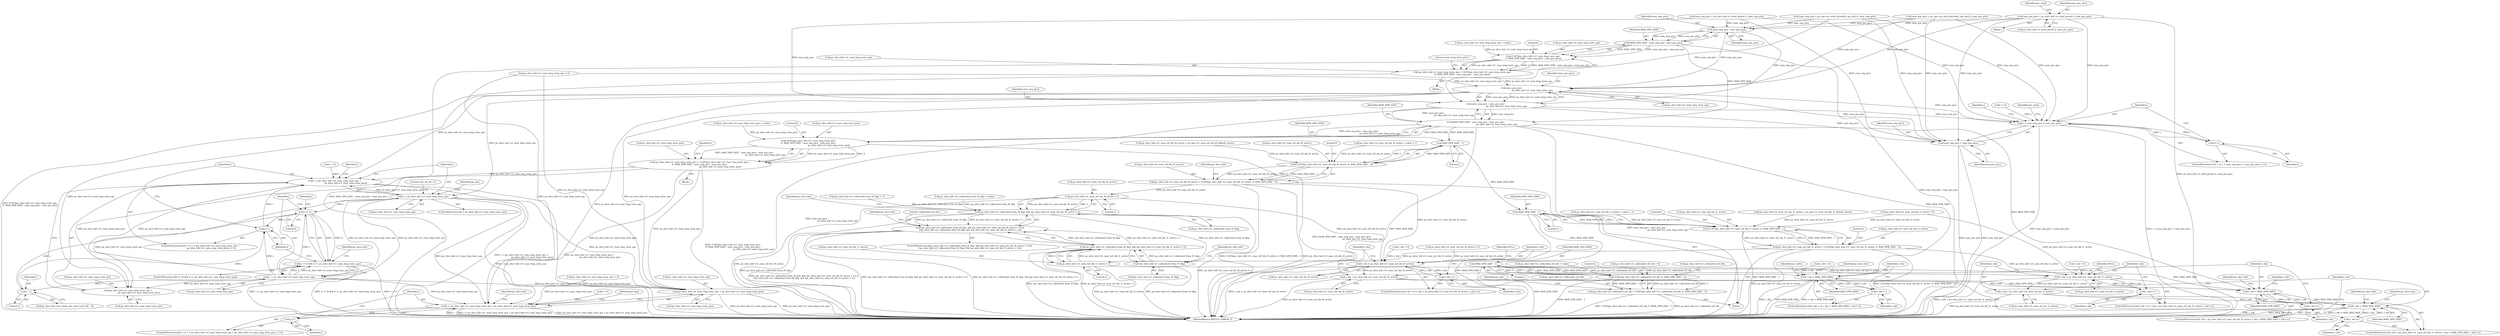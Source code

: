 digraph "0_Android_7c9be319a279654e55a6d757265f88c61a16a4d5@pointer" {
"1000810" [label="(Call,num_pos_pics = ps_slice_hdr->s_stref_picset.i1_num_pos_pics)"];
"1000856" [label="(Call,num_neg_pics - num_pos_pics)"];
"1000854" [label="(Call,MAX_DPB_SIZE - num_neg_pics - num_pos_pics)"];
"1000849" [label="(Call,CLIP3(ps_slice_hdr->i1_num_long_term_sps,\n 0, MAX_DPB_SIZE - num_neg_pics - num_pos_pics))"];
"1000845" [label="(Call,ps_slice_hdr->i1_num_long_term_sps = CLIP3(ps_slice_hdr->i1_num_long_term_sps,\n 0, MAX_DPB_SIZE - num_neg_pics - num_pos_pics))"];
"1000881" [label="(Call,num_pos_pics -\n                                                            ps_slice_hdr->i1_num_long_term_sps)"];
"1000879" [label="(Call,num_neg_pics - num_pos_pics -\n                                                            ps_slice_hdr->i1_num_long_term_sps)"];
"1000877" [label="(Call,MAX_DPB_SIZE - num_neg_pics - num_pos_pics -\n                                                            ps_slice_hdr->i1_num_long_term_sps)"];
"1000872" [label="(Call,CLIP3(ps_slice_hdr->i1_num_long_term_pics,\n 0, MAX_DPB_SIZE - num_neg_pics - num_pos_pics -\n                                                            ps_slice_hdr->i1_num_long_term_sps))"];
"1000868" [label="(Call,ps_slice_hdr->i1_num_long_term_pics = CLIP3(ps_slice_hdr->i1_num_long_term_pics,\n 0, MAX_DPB_SIZE - num_neg_pics - num_pos_pics -\n                                                            ps_slice_hdr->i1_num_long_term_sps))"];
"1000890" [label="(Call,i < (ps_slice_hdr->i1_num_long_term_sps +\n                                ps_slice_hdr->i1_num_long_term_pics))"];
"1000903" [label="(Call,i < ps_slice_hdr->i1_num_long_term_sps)"];
"1000892" [label="(Call,ps_slice_hdr->i1_num_long_term_sps +\n                                ps_slice_hdr->i1_num_long_term_pics)"];
"1001026" [label="(Call,i != 0)"];
"1000899" [label="(Call,i++)"];
"1001025" [label="(Call,(i != 0) && (i != ps_slice_hdr->i1_num_long_term_sps))"];
"1001029" [label="(Call,i != ps_slice_hdr->i1_num_long_term_sps)"];
"1001045" [label="(Call,i - 1)"];
"1001071" [label="(Call,i < ps_slice_hdr->i1_num_long_term_sps + ps_slice_hdr->i1_num_long_term_pics)"];
"1001080" [label="(Call,i++)"];
"1001073" [label="(Call,ps_slice_hdr->i1_num_long_term_sps + ps_slice_hdr->i1_num_long_term_pics)"];
"1001261" [label="(Call,MAX_DPB_SIZE - 1)"];
"1001256" [label="(Call,CLIP3(ps_slice_hdr->i1_num_ref_idx_l0_active, 0, MAX_DPB_SIZE - 1))"];
"1001252" [label="(Call,ps_slice_hdr->i1_num_ref_idx_l0_active = CLIP3(ps_slice_hdr->i1_num_ref_idx_l0_active, 0, MAX_DPB_SIZE - 1))"];
"1001386" [label="(Call,ps_slice_hdr->i1_num_ref_idx_l0_active > 1)"];
"1001382" [label="(Call,ps_slice_hdr->i1_collocated_from_l0_flag  && (ps_slice_hdr->i1_num_ref_idx_l0_active > 1))"];
"1001381" [label="(Call,(ps_slice_hdr->i1_collocated_from_l0_flag  && (ps_slice_hdr->i1_num_ref_idx_l0_active > 1)) ||\n (!ps_slice_hdr->i1_collocated_from_l0_flag  && (ps_slice_hdr->i1_num_ref_idx_l1_active > 1)))"];
"1001392" [label="(Call,!ps_slice_hdr->i1_collocated_from_l0_flag)"];
"1001391" [label="(Call,!ps_slice_hdr->i1_collocated_from_l0_flag  && (ps_slice_hdr->i1_num_ref_idx_l1_active > 1))"];
"1002345" [label="(Call,r_idx < ps_slice_hdr->i1_num_ref_idx_l0_active)"];
"1002350" [label="(Call,r_idx++)"];
"1002387" [label="(Call,r_idx = ps_slice_hdr->i1_num_ref_idx_l0_active)"];
"1002392" [label="(Call,r_idx < MAX_DPB_SIZE)"];
"1002395" [label="(Call,r_idx++)"];
"1002471" [label="(Call,r_idx < MAX_DPB_SIZE)"];
"1002474" [label="(Call,r_idx++)"];
"1001273" [label="(Call,MAX_DPB_SIZE - 1)"];
"1001268" [label="(Call,CLIP3(ps_slice_hdr->i1_num_ref_idx_l1_active, 0, MAX_DPB_SIZE - 1))"];
"1001264" [label="(Call,ps_slice_hdr->i1_num_ref_idx_l1_active = CLIP3(ps_slice_hdr->i1_num_ref_idx_l1_active, 0, MAX_DPB_SIZE - 1))"];
"1001396" [label="(Call,ps_slice_hdr->i1_num_ref_idx_l1_active > 1)"];
"1002424" [label="(Call,r_idx < ps_slice_hdr->i1_num_ref_idx_l1_active)"];
"1002429" [label="(Call,r_idx++)"];
"1002466" [label="(Call,r_idx = ps_slice_hdr->i1_num_ref_idx_l1_active)"];
"1001420" [label="(Call,MAX_DPB_SIZE - 1)"];
"1001415" [label="(Call,CLIP3(ps_slice_hdr->i1_collocated_ref_idx, 0, MAX_DPB_SIZE - 1))"];
"1001411" [label="(Call,ps_slice_hdr->i1_collocated_ref_idx = CLIP3(ps_slice_hdr->i1_collocated_ref_idx, 0, MAX_DPB_SIZE - 1))"];
"1002220" [label="(Call,r_idx < MAX_DPB_SIZE)"];
"1002223" [label="(Call,r_idx++)"];
"1001052" [label="(Call,i < num_neg_pics + num_pos_pics)"];
"1001057" [label="(Call,i++)"];
"1001054" [label="(Call,num_neg_pics + num_pos_pics)"];
"1002221" [label="(Identifier,r_idx)"];
"1001053" [label="(Identifier,i)"];
"1002481" [label="(Identifier,ps_slice_hdr)"];
"1000853" [label="(Literal,0)"];
"1000962" [label="(Literal,\"poc_lsb_lt[ i ]\")"];
"1001256" [label="(Call,CLIP3(ps_slice_hdr->i1_num_ref_idx_l0_active, 0, MAX_DPB_SIZE - 1))"];
"1002473" [label="(Identifier,MAX_DPB_SIZE)"];
"1000868" [label="(Call,ps_slice_hdr->i1_num_long_term_pics = CLIP3(ps_slice_hdr->i1_num_long_term_pics,\n 0, MAX_DPB_SIZE - num_neg_pics - num_pos_pics -\n                                                            ps_slice_hdr->i1_num_long_term_sps))"];
"1000896" [label="(Call,ps_slice_hdr->i1_num_long_term_pics)"];
"1001375" [label="(Call,ps_slice_hdr->i1_collocated_from_l0_flag = value)"];
"1000872" [label="(Call,CLIP3(ps_slice_hdr->i1_num_long_term_pics,\n 0, MAX_DPB_SIZE - num_neg_pics - num_pos_pics -\n                                                            ps_slice_hdr->i1_num_long_term_sps))"];
"1001415" [label="(Call,CLIP3(ps_slice_hdr->i1_collocated_ref_idx, 0, MAX_DPB_SIZE - 1))"];
"1001427" [label="(Identifier,ps_pps)"];
"1000893" [label="(Call,ps_slice_hdr->i1_num_long_term_sps)"];
"1000818" [label="(Identifier,pi1_used)"];
"1001406" [label="(Call,ps_slice_hdr->i1_collocated_ref_idx = value)"];
"1002217" [label="(Call,r_idx = 0)"];
"1000751" [label="(Call,num_neg_pics = ps_sps->as_stref_picset[st_rps_idx].i1_num_neg_pics)"];
"1002475" [label="(Identifier,r_idx)"];
"1002467" [label="(Identifier,r_idx)"];
"1000828" [label="(Block,)"];
"1002222" [label="(Identifier,MAX_DPB_SIZE)"];
"1001026" [label="(Call,i != 0)"];
"1001274" [label="(Identifier,MAX_DPB_SIZE)"];
"1001403" [label="(Literal,\"collocated_ref_idx\")"];
"1001411" [label="(Call,ps_slice_hdr->i1_collocated_ref_idx = CLIP3(ps_slice_hdr->i1_collocated_ref_idx, 0, MAX_DPB_SIZE - 1))"];
"1001073" [label="(Call,ps_slice_hdr->i1_num_long_term_sps + ps_slice_hdr->i1_num_long_term_pics)"];
"1001204" [label="(Call,ps_slice_hdr->i1_num_ref_idx_l0_active = value + 1)"];
"1001253" [label="(Call,ps_slice_hdr->i1_num_ref_idx_l0_active)"];
"1001387" [label="(Call,ps_slice_hdr->i1_num_ref_idx_l0_active)"];
"1000858" [label="(Identifier,num_pos_pics)"];
"1001275" [label="(Literal,1)"];
"1002421" [label="(Call,r_idx = 0)"];
"1000877" [label="(Call,MAX_DPB_SIZE - num_neg_pics - num_pos_pics -\n                                                            ps_slice_hdr->i1_num_long_term_sps)"];
"1000854" [label="(Call,MAX_DPB_SIZE - num_neg_pics - num_pos_pics)"];
"1001068" [label="(Call,i = 0)"];
"1001031" [label="(Call,ps_slice_hdr->i1_num_long_term_sps)"];
"1002345" [label="(Call,r_idx < ps_slice_hdr->i1_num_ref_idx_l0_active)"];
"1001252" [label="(Call,ps_slice_hdr->i1_num_ref_idx_l0_active = CLIP3(ps_slice_hdr->i1_num_ref_idx_l0_active, 0, MAX_DPB_SIZE - 1))"];
"1001027" [label="(Identifier,i)"];
"1001157" [label="(Call,ps_slice_hdr->i1_num_ref_idx_l1_active = 0)"];
"1000888" [label="(Identifier,i)"];
"1001184" [label="(Block,)"];
"1001419" [label="(Literal,0)"];
"1002224" [label="(Identifier,r_idx)"];
"1000811" [label="(Identifier,num_pos_pics)"];
"1002386" [label="(ControlStructure,for(r_idx = ps_slice_hdr->i1_num_ref_idx_l0_active; r_idx < MAX_DPB_SIZE; r_idx++))"];
"1002389" [label="(Call,ps_slice_hdr->i1_num_ref_idx_l0_active)"];
"1001069" [label="(Identifier,i)"];
"1000567" [label="(Call,ps_slice_hdr->i1_num_long_term_sps = 0)"];
"1002341" [label="(ControlStructure,for(r_idx = 0; r_idx < ps_slice_hdr->i1_num_ref_idx_l0_active; r_idx++))"];
"1001273" [label="(Call,MAX_DPB_SIZE - 1)"];
"1001072" [label="(Identifier,i)"];
"1000891" [label="(Identifier,i)"];
"1000883" [label="(Call,ps_slice_hdr->i1_num_long_term_sps)"];
"1002388" [label="(Identifier,r_idx)"];
"1002350" [label="(Call,r_idx++)"];
"1001261" [label="(Call,MAX_DPB_SIZE - 1)"];
"1001381" [label="(Call,(ps_slice_hdr->i1_collocated_from_l0_flag  && (ps_slice_hdr->i1_num_ref_idx_l0_active > 1)) ||\n (!ps_slice_hdr->i1_collocated_from_l0_flag  && (ps_slice_hdr->i1_num_ref_idx_l1_active > 1)))"];
"1000779" [label="(Block,)"];
"1001028" [label="(Literal,0)"];
"1000879" [label="(Call,num_neg_pics - num_pos_pics -\n                                                            ps_slice_hdr->i1_num_long_term_sps)"];
"1000850" [label="(Call,ps_slice_hdr->i1_num_long_term_sps)"];
"1000760" [label="(Call,num_pos_pics = ps_sps->as_stref_picset[st_rps_idx].i1_num_pos_pics)"];
"1002424" [label="(Call,r_idx < ps_slice_hdr->i1_num_ref_idx_l1_active)"];
"1001231" [label="(Call,ps_slice_hdr->i1_num_ref_idx_l0_active = ps_pps->i1_num_ref_idx_l0_default_active)"];
"1000849" [label="(Call,CLIP3(ps_slice_hdr->i1_num_long_term_sps,\n 0, MAX_DPB_SIZE - num_neg_pics - num_pos_pics))"];
"1001391" [label="(Call,!ps_slice_hdr->i1_collocated_from_l0_flag  && (ps_slice_hdr->i1_num_ref_idx_l1_active > 1))"];
"1000572" [label="(Call,ps_slice_hdr->i1_num_long_term_pics = 0)"];
"1002396" [label="(Identifier,r_idx)"];
"1001094" [label="(Identifier,ps_sps)"];
"1002351" [label="(Identifier,r_idx)"];
"1002402" [label="(Identifier,ps_slice_hdr)"];
"1000892" [label="(Call,ps_slice_hdr->i1_num_long_term_sps +\n                                ps_slice_hdr->i1_num_long_term_pics)"];
"1002220" [label="(Call,r_idx < MAX_DPB_SIZE)"];
"1000873" [label="(Call,ps_slice_hdr->i1_num_long_term_pics)"];
"1000905" [label="(Call,ps_slice_hdr->i1_num_long_term_sps)"];
"1000846" [label="(Call,ps_slice_hdr->i1_num_long_term_sps)"];
"1001383" [label="(Call,ps_slice_hdr->i1_collocated_from_l0_flag)"];
"1001222" [label="(Call,ps_slice_hdr->i1_num_ref_idx_l1_active = value + 1)"];
"1001262" [label="(Identifier,MAX_DPB_SIZE)"];
"1001086" [label="(Identifier,ps_slice_hdr)"];
"1001396" [label="(Call,ps_slice_hdr->i1_num_ref_idx_l1_active > 1)"];
"1001041" [label="(Call,ps_slice_hdr->ai1_delta_poc_msb_cycle_lt[i - 1])"];
"1002466" [label="(Call,r_idx = ps_slice_hdr->i1_num_ref_idx_l1_active)"];
"1001397" [label="(Call,ps_slice_hdr->i1_num_ref_idx_l1_active)"];
"1001029" [label="(Call,i != ps_slice_hdr->i1_num_long_term_sps)"];
"1001024" [label="(ControlStructure,if((i != 0) && (i != ps_slice_hdr->i1_num_long_term_sps)))"];
"1000845" [label="(Call,ps_slice_hdr->i1_num_long_term_sps = CLIP3(ps_slice_hdr->i1_num_long_term_sps,\n 0, MAX_DPB_SIZE - num_neg_pics - num_pos_pics))"];
"1000863" [label="(Call,ps_slice_hdr->i1_num_long_term_pics = value)"];
"1001074" [label="(Call,ps_slice_hdr->i1_num_long_term_sps)"];
"1002394" [label="(Identifier,MAX_DPB_SIZE)"];
"1002426" [label="(Call,ps_slice_hdr->i1_num_ref_idx_l1_active)"];
"1001394" [label="(Identifier,ps_slice_hdr)"];
"1000904" [label="(Identifier,i)"];
"1001348" [label="(Call,ps_slice_hdr->i1_collocated_from_l0_flag = 1)"];
"1001353" [label="(Call,ps_slice_hdr->i1_collocated_ref_idx = 0)"];
"1002502" [label="(Identifier,ps_slice_hdr)"];
"1001257" [label="(Call,ps_slice_hdr->i1_num_ref_idx_l0_active)"];
"1001057" [label="(Call,i++)"];
"1002434" [label="(Identifier,NULL)"];
"1000869" [label="(Call,ps_slice_hdr->i1_num_long_term_pics)"];
"1000886" [label="(ControlStructure,for(i = 0; i < (ps_slice_hdr->i1_num_long_term_sps +\n                                ps_slice_hdr->i1_num_long_term_pics); i++))"];
"1000912" [label="(Identifier,ps_sps)"];
"1001413" [label="(Identifier,ps_slice_hdr)"];
"1001048" [label="(ControlStructure,for(i = 0; i < num_neg_pics + num_pos_pics; i++))"];
"1000810" [label="(Call,num_pos_pics = ps_slice_hdr->s_stref_picset.i1_num_pos_pics)"];
"1001045" [label="(Call,i - 1)"];
"1001038" [label="(Identifier,ps_slice_hdr)"];
"1001380" [label="(ControlStructure,if((ps_slice_hdr->i1_collocated_from_l0_flag  && (ps_slice_hdr->i1_num_ref_idx_l0_active > 1)) ||\n (!ps_slice_hdr->i1_collocated_from_l0_flag  && (ps_slice_hdr->i1_num_ref_idx_l1_active > 1))))"];
"1001049" [label="(Call,i = 0)"];
"1001056" [label="(Identifier,num_pos_pics)"];
"1000903" [label="(Call,i < ps_slice_hdr->i1_num_long_term_sps)"];
"1001067" [label="(ControlStructure,for(i = 0; i < ps_slice_hdr->i1_num_long_term_sps + ps_slice_hdr->i1_num_long_term_pics; i++))"];
"1001272" [label="(Literal,0)"];
"1000880" [label="(Identifier,num_neg_pics)"];
"1002430" [label="(Identifier,r_idx)"];
"1001278" [label="(Literal,0)"];
"1001269" [label="(Call,ps_slice_hdr->i1_num_ref_idx_l1_active)"];
"1002216" [label="(ControlStructure,for(r_idx = 0; r_idx < MAX_DPB_SIZE; r_idx++))"];
"1000835" [label="(Block,)"];
"1000899" [label="(Call,i++)"];
"1002393" [label="(Identifier,r_idx)"];
"1001062" [label="(Identifier,pi1_used)"];
"1001050" [label="(Identifier,i)"];
"1001400" [label="(Literal,1)"];
"1002429" [label="(Call,r_idx++)"];
"1002342" [label="(Call,r_idx = 0)"];
"1002472" [label="(Identifier,r_idx)"];
"1002474" [label="(Call,r_idx++)"];
"1000881" [label="(Call,num_pos_pics -\n                                                            ps_slice_hdr->i1_num_long_term_sps)"];
"1001412" [label="(Call,ps_slice_hdr->i1_collocated_ref_idx)"];
"1002346" [label="(Identifier,r_idx)"];
"1001260" [label="(Literal,0)"];
"1001266" [label="(Identifier,ps_slice_hdr)"];
"1001392" [label="(Call,!ps_slice_hdr->i1_collocated_from_l0_flag)"];
"1002387" [label="(Call,r_idx = ps_slice_hdr->i1_num_ref_idx_l0_active)"];
"1001268" [label="(Call,CLIP3(ps_slice_hdr->i1_num_ref_idx_l1_active, 0, MAX_DPB_SIZE - 1))"];
"1002347" [label="(Call,ps_slice_hdr->i1_num_ref_idx_l0_active)"];
"1001055" [label="(Identifier,num_neg_pics)"];
"1002468" [label="(Call,ps_slice_hdr->i1_num_ref_idx_l1_active)"];
"1000856" [label="(Call,num_neg_pics - num_pos_pics)"];
"1000803" [label="(Call,num_neg_pics = ps_slice_hdr->s_stref_picset.i1_num_neg_pics)"];
"1000902" [label="(ControlStructure,if(i < ps_slice_hdr->i1_num_long_term_sps))"];
"1001393" [label="(Call,ps_slice_hdr->i1_collocated_from_l0_flag)"];
"1002395" [label="(Call,r_idx++)"];
"1001416" [label="(Call,ps_slice_hdr->i1_collocated_ref_idx)"];
"1002425" [label="(Identifier,r_idx)"];
"1001047" [label="(Literal,1)"];
"1001386" [label="(Call,ps_slice_hdr->i1_num_ref_idx_l0_active > 1)"];
"1002422" [label="(Identifier,r_idx)"];
"1001080" [label="(Call,i++)"];
"1001046" [label="(Identifier,i)"];
"1000855" [label="(Identifier,MAX_DPB_SIZE)"];
"1002230" [label="(Identifier,ps_slice_hdr)"];
"1000890" [label="(Call,i < (ps_slice_hdr->i1_num_long_term_sps +\n                                ps_slice_hdr->i1_num_long_term_pics))"];
"1001152" [label="(Call,ps_slice_hdr->i1_num_ref_idx_l0_active = 0)"];
"1001025" [label="(Call,(i != 0) && (i != ps_slice_hdr->i1_num_long_term_sps))"];
"1001422" [label="(Literal,1)"];
"1002355" [label="(Identifier,NULL)"];
"1001421" [label="(Identifier,MAX_DPB_SIZE)"];
"1001077" [label="(Call,ps_slice_hdr->i1_num_long_term_pics)"];
"1000857" [label="(Identifier,num_neg_pics)"];
"1001030" [label="(Identifier,i)"];
"1001263" [label="(Literal,1)"];
"1002392" [label="(Call,r_idx < MAX_DPB_SIZE)"];
"1001071" [label="(Call,i < ps_slice_hdr->i1_num_long_term_sps + ps_slice_hdr->i1_num_long_term_pics)"];
"1001420" [label="(Call,MAX_DPB_SIZE - 1)"];
"1000887" [label="(Call,i = 0)"];
"1000900" [label="(Identifier,i)"];
"1001245" [label="(Call,ps_slice_hdr->i1_num_ref_idx_l1_active = ps_pps->i1_num_ref_idx_l1_default_active)"];
"1000860" [label="(Literal,\"num_long_term_pics\")"];
"1001390" [label="(Literal,1)"];
"1001398" [label="(Identifier,ps_slice_hdr)"];
"1002223" [label="(Call,r_idx++)"];
"1002685" [label="(MethodReturn,IHEVCD_ERROR_T)"];
"1001052" [label="(Call,i < num_neg_pics + num_pos_pics)"];
"1000840" [label="(Call,ps_slice_hdr->i1_num_long_term_sps = value)"];
"1001054" [label="(Call,num_neg_pics + num_pos_pics)"];
"1001081" [label="(Identifier,i)"];
"1001264" [label="(Call,ps_slice_hdr->i1_num_ref_idx_l1_active = CLIP3(ps_slice_hdr->i1_num_ref_idx_l1_active, 0, MAX_DPB_SIZE - 1))"];
"1002282" [label="(Identifier,ps_codec)"];
"1002471" [label="(Call,r_idx < MAX_DPB_SIZE)"];
"1001382" [label="(Call,ps_slice_hdr->i1_collocated_from_l0_flag  && (ps_slice_hdr->i1_num_ref_idx_l0_active > 1))"];
"1001265" [label="(Call,ps_slice_hdr->i1_num_ref_idx_l1_active)"];
"1001058" [label="(Identifier,i)"];
"1002465" [label="(ControlStructure,for(r_idx = ps_slice_hdr->i1_num_ref_idx_l1_active; r_idx < MAX_DPB_SIZE; r_idx++))"];
"1002420" [label="(ControlStructure,for(r_idx = 0; r_idx < ps_slice_hdr->i1_num_ref_idx_l1_active; r_idx++))"];
"1000812" [label="(Call,ps_slice_hdr->s_stref_picset.i1_num_pos_pics)"];
"1000882" [label="(Identifier,num_pos_pics)"];
"1000876" [label="(Literal,0)"];
"1000878" [label="(Identifier,MAX_DPB_SIZE)"];
"1000810" -> "1000779"  [label="AST: "];
"1000810" -> "1000812"  [label="CFG: "];
"1000811" -> "1000810"  [label="AST: "];
"1000812" -> "1000810"  [label="AST: "];
"1000818" -> "1000810"  [label="CFG: "];
"1000810" -> "1002685"  [label="DDG: ps_slice_hdr->s_stref_picset.i1_num_pos_pics"];
"1000810" -> "1000856"  [label="DDG: num_pos_pics"];
"1000810" -> "1000881"  [label="DDG: num_pos_pics"];
"1000810" -> "1001052"  [label="DDG: num_pos_pics"];
"1000810" -> "1001054"  [label="DDG: num_pos_pics"];
"1000856" -> "1000854"  [label="AST: "];
"1000856" -> "1000858"  [label="CFG: "];
"1000857" -> "1000856"  [label="AST: "];
"1000858" -> "1000856"  [label="AST: "];
"1000854" -> "1000856"  [label="CFG: "];
"1000856" -> "1000854"  [label="DDG: num_neg_pics"];
"1000856" -> "1000854"  [label="DDG: num_pos_pics"];
"1000751" -> "1000856"  [label="DDG: num_neg_pics"];
"1000803" -> "1000856"  [label="DDG: num_neg_pics"];
"1000760" -> "1000856"  [label="DDG: num_pos_pics"];
"1000856" -> "1000879"  [label="DDG: num_neg_pics"];
"1000856" -> "1000881"  [label="DDG: num_pos_pics"];
"1000854" -> "1000849"  [label="AST: "];
"1000855" -> "1000854"  [label="AST: "];
"1000849" -> "1000854"  [label="CFG: "];
"1000854" -> "1002685"  [label="DDG: num_neg_pics - num_pos_pics"];
"1000854" -> "1000849"  [label="DDG: MAX_DPB_SIZE"];
"1000854" -> "1000849"  [label="DDG: num_neg_pics - num_pos_pics"];
"1000854" -> "1000877"  [label="DDG: MAX_DPB_SIZE"];
"1000849" -> "1000845"  [label="AST: "];
"1000850" -> "1000849"  [label="AST: "];
"1000853" -> "1000849"  [label="AST: "];
"1000845" -> "1000849"  [label="CFG: "];
"1000849" -> "1002685"  [label="DDG: MAX_DPB_SIZE - num_neg_pics - num_pos_pics"];
"1000849" -> "1000845"  [label="DDG: ps_slice_hdr->i1_num_long_term_sps"];
"1000849" -> "1000845"  [label="DDG: 0"];
"1000849" -> "1000845"  [label="DDG: MAX_DPB_SIZE - num_neg_pics - num_pos_pics"];
"1000840" -> "1000849"  [label="DDG: ps_slice_hdr->i1_num_long_term_sps"];
"1000845" -> "1000835"  [label="AST: "];
"1000846" -> "1000845"  [label="AST: "];
"1000860" -> "1000845"  [label="CFG: "];
"1000845" -> "1002685"  [label="DDG: CLIP3(ps_slice_hdr->i1_num_long_term_sps,\n 0, MAX_DPB_SIZE - num_neg_pics - num_pos_pics)"];
"1000845" -> "1000881"  [label="DDG: ps_slice_hdr->i1_num_long_term_sps"];
"1000881" -> "1000879"  [label="AST: "];
"1000881" -> "1000883"  [label="CFG: "];
"1000882" -> "1000881"  [label="AST: "];
"1000883" -> "1000881"  [label="AST: "];
"1000879" -> "1000881"  [label="CFG: "];
"1000881" -> "1000879"  [label="DDG: num_pos_pics"];
"1000881" -> "1000879"  [label="DDG: ps_slice_hdr->i1_num_long_term_sps"];
"1000760" -> "1000881"  [label="DDG: num_pos_pics"];
"1000567" -> "1000881"  [label="DDG: ps_slice_hdr->i1_num_long_term_sps"];
"1000881" -> "1000890"  [label="DDG: ps_slice_hdr->i1_num_long_term_sps"];
"1000881" -> "1000892"  [label="DDG: ps_slice_hdr->i1_num_long_term_sps"];
"1000881" -> "1000903"  [label="DDG: ps_slice_hdr->i1_num_long_term_sps"];
"1000881" -> "1001052"  [label="DDG: num_pos_pics"];
"1000881" -> "1001054"  [label="DDG: num_pos_pics"];
"1000881" -> "1001071"  [label="DDG: ps_slice_hdr->i1_num_long_term_sps"];
"1000881" -> "1001073"  [label="DDG: ps_slice_hdr->i1_num_long_term_sps"];
"1000879" -> "1000877"  [label="AST: "];
"1000880" -> "1000879"  [label="AST: "];
"1000877" -> "1000879"  [label="CFG: "];
"1000879" -> "1002685"  [label="DDG: num_pos_pics -\n                                                            ps_slice_hdr->i1_num_long_term_sps"];
"1000879" -> "1000877"  [label="DDG: num_neg_pics"];
"1000879" -> "1000877"  [label="DDG: num_pos_pics -\n                                                            ps_slice_hdr->i1_num_long_term_sps"];
"1000751" -> "1000879"  [label="DDG: num_neg_pics"];
"1000803" -> "1000879"  [label="DDG: num_neg_pics"];
"1000879" -> "1001052"  [label="DDG: num_neg_pics"];
"1000879" -> "1001054"  [label="DDG: num_neg_pics"];
"1000877" -> "1000872"  [label="AST: "];
"1000878" -> "1000877"  [label="AST: "];
"1000872" -> "1000877"  [label="CFG: "];
"1000877" -> "1002685"  [label="DDG: MAX_DPB_SIZE"];
"1000877" -> "1002685"  [label="DDG: num_neg_pics - num_pos_pics -\n                                                            ps_slice_hdr->i1_num_long_term_sps"];
"1000877" -> "1000872"  [label="DDG: MAX_DPB_SIZE"];
"1000877" -> "1000872"  [label="DDG: num_neg_pics - num_pos_pics -\n                                                            ps_slice_hdr->i1_num_long_term_sps"];
"1000877" -> "1001261"  [label="DDG: MAX_DPB_SIZE"];
"1000877" -> "1002220"  [label="DDG: MAX_DPB_SIZE"];
"1000877" -> "1002392"  [label="DDG: MAX_DPB_SIZE"];
"1000872" -> "1000868"  [label="AST: "];
"1000873" -> "1000872"  [label="AST: "];
"1000876" -> "1000872"  [label="AST: "];
"1000868" -> "1000872"  [label="CFG: "];
"1000872" -> "1002685"  [label="DDG: MAX_DPB_SIZE - num_neg_pics - num_pos_pics -\n                                                            ps_slice_hdr->i1_num_long_term_sps"];
"1000872" -> "1000868"  [label="DDG: ps_slice_hdr->i1_num_long_term_pics"];
"1000872" -> "1000868"  [label="DDG: 0"];
"1000872" -> "1000868"  [label="DDG: MAX_DPB_SIZE - num_neg_pics - num_pos_pics -\n                                                            ps_slice_hdr->i1_num_long_term_sps"];
"1000863" -> "1000872"  [label="DDG: ps_slice_hdr->i1_num_long_term_pics"];
"1000868" -> "1000828"  [label="AST: "];
"1000869" -> "1000868"  [label="AST: "];
"1000888" -> "1000868"  [label="CFG: "];
"1000868" -> "1002685"  [label="DDG: CLIP3(ps_slice_hdr->i1_num_long_term_pics,\n 0, MAX_DPB_SIZE - num_neg_pics - num_pos_pics -\n                                                            ps_slice_hdr->i1_num_long_term_sps)"];
"1000868" -> "1000890"  [label="DDG: ps_slice_hdr->i1_num_long_term_pics"];
"1000868" -> "1000892"  [label="DDG: ps_slice_hdr->i1_num_long_term_pics"];
"1000868" -> "1001071"  [label="DDG: ps_slice_hdr->i1_num_long_term_pics"];
"1000868" -> "1001073"  [label="DDG: ps_slice_hdr->i1_num_long_term_pics"];
"1000890" -> "1000886"  [label="AST: "];
"1000890" -> "1000892"  [label="CFG: "];
"1000891" -> "1000890"  [label="AST: "];
"1000892" -> "1000890"  [label="AST: "];
"1000904" -> "1000890"  [label="CFG: "];
"1001050" -> "1000890"  [label="CFG: "];
"1000890" -> "1002685"  [label="DDG: ps_slice_hdr->i1_num_long_term_sps +\n                                ps_slice_hdr->i1_num_long_term_pics"];
"1000890" -> "1002685"  [label="DDG: i < (ps_slice_hdr->i1_num_long_term_sps +\n                                ps_slice_hdr->i1_num_long_term_pics)"];
"1000899" -> "1000890"  [label="DDG: i"];
"1000887" -> "1000890"  [label="DDG: i"];
"1001029" -> "1000890"  [label="DDG: ps_slice_hdr->i1_num_long_term_sps"];
"1000903" -> "1000890"  [label="DDG: ps_slice_hdr->i1_num_long_term_sps"];
"1000890" -> "1000903"  [label="DDG: i"];
"1000903" -> "1000902"  [label="AST: "];
"1000903" -> "1000905"  [label="CFG: "];
"1000904" -> "1000903"  [label="AST: "];
"1000905" -> "1000903"  [label="AST: "];
"1000912" -> "1000903"  [label="CFG: "];
"1000962" -> "1000903"  [label="CFG: "];
"1000903" -> "1002685"  [label="DDG: i < ps_slice_hdr->i1_num_long_term_sps"];
"1000903" -> "1000892"  [label="DDG: ps_slice_hdr->i1_num_long_term_sps"];
"1001029" -> "1000903"  [label="DDG: ps_slice_hdr->i1_num_long_term_sps"];
"1000903" -> "1001026"  [label="DDG: i"];
"1000903" -> "1001029"  [label="DDG: ps_slice_hdr->i1_num_long_term_sps"];
"1000903" -> "1001071"  [label="DDG: ps_slice_hdr->i1_num_long_term_sps"];
"1000903" -> "1001073"  [label="DDG: ps_slice_hdr->i1_num_long_term_sps"];
"1000892" -> "1000896"  [label="CFG: "];
"1000893" -> "1000892"  [label="AST: "];
"1000896" -> "1000892"  [label="AST: "];
"1001029" -> "1000892"  [label="DDG: ps_slice_hdr->i1_num_long_term_sps"];
"1001026" -> "1001025"  [label="AST: "];
"1001026" -> "1001028"  [label="CFG: "];
"1001027" -> "1001026"  [label="AST: "];
"1001028" -> "1001026"  [label="AST: "];
"1001030" -> "1001026"  [label="CFG: "];
"1001025" -> "1001026"  [label="CFG: "];
"1001026" -> "1000899"  [label="DDG: i"];
"1001026" -> "1001025"  [label="DDG: i"];
"1001026" -> "1001025"  [label="DDG: 0"];
"1001026" -> "1001029"  [label="DDG: i"];
"1001026" -> "1001045"  [label="DDG: i"];
"1000899" -> "1000886"  [label="AST: "];
"1000899" -> "1000900"  [label="CFG: "];
"1000900" -> "1000899"  [label="AST: "];
"1000891" -> "1000899"  [label="CFG: "];
"1001029" -> "1000899"  [label="DDG: i"];
"1001045" -> "1000899"  [label="DDG: i"];
"1001025" -> "1001024"  [label="AST: "];
"1001025" -> "1001029"  [label="CFG: "];
"1001029" -> "1001025"  [label="AST: "];
"1001038" -> "1001025"  [label="CFG: "];
"1000900" -> "1001025"  [label="CFG: "];
"1001025" -> "1002685"  [label="DDG: i != 0"];
"1001025" -> "1002685"  [label="DDG: i != ps_slice_hdr->i1_num_long_term_sps"];
"1001025" -> "1002685"  [label="DDG: (i != 0) && (i != ps_slice_hdr->i1_num_long_term_sps)"];
"1001029" -> "1001025"  [label="DDG: i"];
"1001029" -> "1001025"  [label="DDG: ps_slice_hdr->i1_num_long_term_sps"];
"1001029" -> "1001031"  [label="CFG: "];
"1001030" -> "1001029"  [label="AST: "];
"1001031" -> "1001029"  [label="AST: "];
"1001029" -> "1001045"  [label="DDG: i"];
"1001029" -> "1001071"  [label="DDG: ps_slice_hdr->i1_num_long_term_sps"];
"1001029" -> "1001073"  [label="DDG: ps_slice_hdr->i1_num_long_term_sps"];
"1001045" -> "1001041"  [label="AST: "];
"1001045" -> "1001047"  [label="CFG: "];
"1001046" -> "1001045"  [label="AST: "];
"1001047" -> "1001045"  [label="AST: "];
"1001041" -> "1001045"  [label="CFG: "];
"1001071" -> "1001067"  [label="AST: "];
"1001071" -> "1001073"  [label="CFG: "];
"1001072" -> "1001071"  [label="AST: "];
"1001073" -> "1001071"  [label="AST: "];
"1001086" -> "1001071"  [label="CFG: "];
"1001094" -> "1001071"  [label="CFG: "];
"1001071" -> "1002685"  [label="DDG: ps_slice_hdr->i1_num_long_term_sps + ps_slice_hdr->i1_num_long_term_pics"];
"1001071" -> "1002685"  [label="DDG: i"];
"1001071" -> "1002685"  [label="DDG: i < ps_slice_hdr->i1_num_long_term_sps + ps_slice_hdr->i1_num_long_term_pics"];
"1001068" -> "1001071"  [label="DDG: i"];
"1001080" -> "1001071"  [label="DDG: i"];
"1000567" -> "1001071"  [label="DDG: ps_slice_hdr->i1_num_long_term_sps"];
"1000572" -> "1001071"  [label="DDG: ps_slice_hdr->i1_num_long_term_pics"];
"1001071" -> "1001080"  [label="DDG: i"];
"1001080" -> "1001067"  [label="AST: "];
"1001080" -> "1001081"  [label="CFG: "];
"1001081" -> "1001080"  [label="AST: "];
"1001072" -> "1001080"  [label="CFG: "];
"1001073" -> "1001077"  [label="CFG: "];
"1001074" -> "1001073"  [label="AST: "];
"1001077" -> "1001073"  [label="AST: "];
"1001073" -> "1002685"  [label="DDG: ps_slice_hdr->i1_num_long_term_sps"];
"1001073" -> "1002685"  [label="DDG: ps_slice_hdr->i1_num_long_term_pics"];
"1000567" -> "1001073"  [label="DDG: ps_slice_hdr->i1_num_long_term_sps"];
"1000572" -> "1001073"  [label="DDG: ps_slice_hdr->i1_num_long_term_pics"];
"1001261" -> "1001256"  [label="AST: "];
"1001261" -> "1001263"  [label="CFG: "];
"1001262" -> "1001261"  [label="AST: "];
"1001263" -> "1001261"  [label="AST: "];
"1001256" -> "1001261"  [label="CFG: "];
"1001261" -> "1001256"  [label="DDG: MAX_DPB_SIZE"];
"1001261" -> "1001256"  [label="DDG: 1"];
"1001261" -> "1001273"  [label="DDG: MAX_DPB_SIZE"];
"1001256" -> "1001252"  [label="AST: "];
"1001257" -> "1001256"  [label="AST: "];
"1001260" -> "1001256"  [label="AST: "];
"1001252" -> "1001256"  [label="CFG: "];
"1001256" -> "1001252"  [label="DDG: ps_slice_hdr->i1_num_ref_idx_l0_active"];
"1001256" -> "1001252"  [label="DDG: 0"];
"1001256" -> "1001252"  [label="DDG: MAX_DPB_SIZE - 1"];
"1001231" -> "1001256"  [label="DDG: ps_slice_hdr->i1_num_ref_idx_l0_active"];
"1001204" -> "1001256"  [label="DDG: ps_slice_hdr->i1_num_ref_idx_l0_active"];
"1001252" -> "1001184"  [label="AST: "];
"1001253" -> "1001252"  [label="AST: "];
"1001266" -> "1001252"  [label="CFG: "];
"1001252" -> "1002685"  [label="DDG: ps_slice_hdr->i1_num_ref_idx_l0_active"];
"1001252" -> "1002685"  [label="DDG: CLIP3(ps_slice_hdr->i1_num_ref_idx_l0_active, 0, MAX_DPB_SIZE - 1)"];
"1001252" -> "1001386"  [label="DDG: ps_slice_hdr->i1_num_ref_idx_l0_active"];
"1001252" -> "1002345"  [label="DDG: ps_slice_hdr->i1_num_ref_idx_l0_active"];
"1001386" -> "1001382"  [label="AST: "];
"1001386" -> "1001390"  [label="CFG: "];
"1001387" -> "1001386"  [label="AST: "];
"1001390" -> "1001386"  [label="AST: "];
"1001382" -> "1001386"  [label="CFG: "];
"1001386" -> "1002685"  [label="DDG: ps_slice_hdr->i1_num_ref_idx_l0_active"];
"1001386" -> "1001382"  [label="DDG: ps_slice_hdr->i1_num_ref_idx_l0_active"];
"1001386" -> "1001382"  [label="DDG: 1"];
"1001386" -> "1002345"  [label="DDG: ps_slice_hdr->i1_num_ref_idx_l0_active"];
"1001382" -> "1001381"  [label="AST: "];
"1001382" -> "1001383"  [label="CFG: "];
"1001383" -> "1001382"  [label="AST: "];
"1001394" -> "1001382"  [label="CFG: "];
"1001381" -> "1001382"  [label="CFG: "];
"1001382" -> "1002685"  [label="DDG: ps_slice_hdr->i1_collocated_from_l0_flag"];
"1001382" -> "1002685"  [label="DDG: ps_slice_hdr->i1_num_ref_idx_l0_active > 1"];
"1001382" -> "1001381"  [label="DDG: ps_slice_hdr->i1_collocated_from_l0_flag"];
"1001382" -> "1001381"  [label="DDG: ps_slice_hdr->i1_num_ref_idx_l0_active > 1"];
"1001348" -> "1001382"  [label="DDG: ps_slice_hdr->i1_collocated_from_l0_flag"];
"1001375" -> "1001382"  [label="DDG: ps_slice_hdr->i1_collocated_from_l0_flag"];
"1001382" -> "1001392"  [label="DDG: ps_slice_hdr->i1_collocated_from_l0_flag"];
"1001381" -> "1001380"  [label="AST: "];
"1001381" -> "1001391"  [label="CFG: "];
"1001391" -> "1001381"  [label="AST: "];
"1001403" -> "1001381"  [label="CFG: "];
"1001413" -> "1001381"  [label="CFG: "];
"1001381" -> "1002685"  [label="DDG: ps_slice_hdr->i1_collocated_from_l0_flag  && (ps_slice_hdr->i1_num_ref_idx_l0_active > 1)"];
"1001381" -> "1002685"  [label="DDG: (ps_slice_hdr->i1_collocated_from_l0_flag  && (ps_slice_hdr->i1_num_ref_idx_l0_active > 1)) ||\n (!ps_slice_hdr->i1_collocated_from_l0_flag  && (ps_slice_hdr->i1_num_ref_idx_l1_active > 1))"];
"1001381" -> "1002685"  [label="DDG: !ps_slice_hdr->i1_collocated_from_l0_flag  && (ps_slice_hdr->i1_num_ref_idx_l1_active > 1)"];
"1001391" -> "1001381"  [label="DDG: !ps_slice_hdr->i1_collocated_from_l0_flag"];
"1001391" -> "1001381"  [label="DDG: ps_slice_hdr->i1_num_ref_idx_l1_active > 1"];
"1001392" -> "1001391"  [label="AST: "];
"1001392" -> "1001393"  [label="CFG: "];
"1001393" -> "1001392"  [label="AST: "];
"1001398" -> "1001392"  [label="CFG: "];
"1001391" -> "1001392"  [label="CFG: "];
"1001392" -> "1002685"  [label="DDG: ps_slice_hdr->i1_collocated_from_l0_flag"];
"1001392" -> "1001391"  [label="DDG: ps_slice_hdr->i1_collocated_from_l0_flag"];
"1001391" -> "1001396"  [label="CFG: "];
"1001396" -> "1001391"  [label="AST: "];
"1001391" -> "1002685"  [label="DDG: !ps_slice_hdr->i1_collocated_from_l0_flag"];
"1001391" -> "1002685"  [label="DDG: ps_slice_hdr->i1_num_ref_idx_l1_active > 1"];
"1001396" -> "1001391"  [label="DDG: ps_slice_hdr->i1_num_ref_idx_l1_active"];
"1001396" -> "1001391"  [label="DDG: 1"];
"1002345" -> "1002341"  [label="AST: "];
"1002345" -> "1002347"  [label="CFG: "];
"1002346" -> "1002345"  [label="AST: "];
"1002347" -> "1002345"  [label="AST: "];
"1002355" -> "1002345"  [label="CFG: "];
"1002388" -> "1002345"  [label="CFG: "];
"1002345" -> "1002685"  [label="DDG: r_idx < ps_slice_hdr->i1_num_ref_idx_l0_active"];
"1002342" -> "1002345"  [label="DDG: r_idx"];
"1002350" -> "1002345"  [label="DDG: r_idx"];
"1001152" -> "1002345"  [label="DDG: ps_slice_hdr->i1_num_ref_idx_l0_active"];
"1002345" -> "1002350"  [label="DDG: r_idx"];
"1002345" -> "1002387"  [label="DDG: ps_slice_hdr->i1_num_ref_idx_l0_active"];
"1002350" -> "1002341"  [label="AST: "];
"1002350" -> "1002351"  [label="CFG: "];
"1002351" -> "1002350"  [label="AST: "];
"1002346" -> "1002350"  [label="CFG: "];
"1002387" -> "1002386"  [label="AST: "];
"1002387" -> "1002389"  [label="CFG: "];
"1002388" -> "1002387"  [label="AST: "];
"1002389" -> "1002387"  [label="AST: "];
"1002393" -> "1002387"  [label="CFG: "];
"1002387" -> "1002685"  [label="DDG: ps_slice_hdr->i1_num_ref_idx_l0_active"];
"1002387" -> "1002392"  [label="DDG: r_idx"];
"1002392" -> "1002386"  [label="AST: "];
"1002392" -> "1002394"  [label="CFG: "];
"1002393" -> "1002392"  [label="AST: "];
"1002394" -> "1002392"  [label="AST: "];
"1002402" -> "1002392"  [label="CFG: "];
"1002422" -> "1002392"  [label="CFG: "];
"1002395" -> "1002392"  [label="DDG: r_idx"];
"1002220" -> "1002392"  [label="DDG: MAX_DPB_SIZE"];
"1001420" -> "1002392"  [label="DDG: MAX_DPB_SIZE"];
"1002392" -> "1002395"  [label="DDG: r_idx"];
"1002392" -> "1002471"  [label="DDG: MAX_DPB_SIZE"];
"1002395" -> "1002386"  [label="AST: "];
"1002395" -> "1002396"  [label="CFG: "];
"1002396" -> "1002395"  [label="AST: "];
"1002393" -> "1002395"  [label="CFG: "];
"1002471" -> "1002465"  [label="AST: "];
"1002471" -> "1002473"  [label="CFG: "];
"1002472" -> "1002471"  [label="AST: "];
"1002473" -> "1002471"  [label="AST: "];
"1002481" -> "1002471"  [label="CFG: "];
"1002502" -> "1002471"  [label="CFG: "];
"1002471" -> "1002685"  [label="DDG: MAX_DPB_SIZE"];
"1002471" -> "1002685"  [label="DDG: r_idx < MAX_DPB_SIZE"];
"1002471" -> "1002685"  [label="DDG: r_idx"];
"1002474" -> "1002471"  [label="DDG: r_idx"];
"1002466" -> "1002471"  [label="DDG: r_idx"];
"1002471" -> "1002474"  [label="DDG: r_idx"];
"1002474" -> "1002465"  [label="AST: "];
"1002474" -> "1002475"  [label="CFG: "];
"1002475" -> "1002474"  [label="AST: "];
"1002472" -> "1002474"  [label="CFG: "];
"1001273" -> "1001268"  [label="AST: "];
"1001273" -> "1001275"  [label="CFG: "];
"1001274" -> "1001273"  [label="AST: "];
"1001275" -> "1001273"  [label="AST: "];
"1001268" -> "1001273"  [label="CFG: "];
"1001273" -> "1002685"  [label="DDG: MAX_DPB_SIZE"];
"1001273" -> "1001268"  [label="DDG: MAX_DPB_SIZE"];
"1001273" -> "1001268"  [label="DDG: 1"];
"1001273" -> "1001420"  [label="DDG: MAX_DPB_SIZE"];
"1001268" -> "1001264"  [label="AST: "];
"1001269" -> "1001268"  [label="AST: "];
"1001272" -> "1001268"  [label="AST: "];
"1001264" -> "1001268"  [label="CFG: "];
"1001268" -> "1002685"  [label="DDG: MAX_DPB_SIZE - 1"];
"1001268" -> "1001264"  [label="DDG: ps_slice_hdr->i1_num_ref_idx_l1_active"];
"1001268" -> "1001264"  [label="DDG: 0"];
"1001268" -> "1001264"  [label="DDG: MAX_DPB_SIZE - 1"];
"1001222" -> "1001268"  [label="DDG: ps_slice_hdr->i1_num_ref_idx_l1_active"];
"1001245" -> "1001268"  [label="DDG: ps_slice_hdr->i1_num_ref_idx_l1_active"];
"1001157" -> "1001268"  [label="DDG: ps_slice_hdr->i1_num_ref_idx_l1_active"];
"1001264" -> "1001184"  [label="AST: "];
"1001265" -> "1001264"  [label="AST: "];
"1001278" -> "1001264"  [label="CFG: "];
"1001264" -> "1002685"  [label="DDG: ps_slice_hdr->i1_num_ref_idx_l1_active"];
"1001264" -> "1002685"  [label="DDG: CLIP3(ps_slice_hdr->i1_num_ref_idx_l1_active, 0, MAX_DPB_SIZE - 1)"];
"1001264" -> "1001396"  [label="DDG: ps_slice_hdr->i1_num_ref_idx_l1_active"];
"1001264" -> "1002424"  [label="DDG: ps_slice_hdr->i1_num_ref_idx_l1_active"];
"1001396" -> "1001400"  [label="CFG: "];
"1001397" -> "1001396"  [label="AST: "];
"1001400" -> "1001396"  [label="AST: "];
"1001396" -> "1002685"  [label="DDG: ps_slice_hdr->i1_num_ref_idx_l1_active"];
"1001396" -> "1002424"  [label="DDG: ps_slice_hdr->i1_num_ref_idx_l1_active"];
"1002424" -> "1002420"  [label="AST: "];
"1002424" -> "1002426"  [label="CFG: "];
"1002425" -> "1002424"  [label="AST: "];
"1002426" -> "1002424"  [label="AST: "];
"1002434" -> "1002424"  [label="CFG: "];
"1002467" -> "1002424"  [label="CFG: "];
"1002424" -> "1002685"  [label="DDG: r_idx < ps_slice_hdr->i1_num_ref_idx_l1_active"];
"1002429" -> "1002424"  [label="DDG: r_idx"];
"1002421" -> "1002424"  [label="DDG: r_idx"];
"1001157" -> "1002424"  [label="DDG: ps_slice_hdr->i1_num_ref_idx_l1_active"];
"1002424" -> "1002429"  [label="DDG: r_idx"];
"1002424" -> "1002466"  [label="DDG: ps_slice_hdr->i1_num_ref_idx_l1_active"];
"1002429" -> "1002420"  [label="AST: "];
"1002429" -> "1002430"  [label="CFG: "];
"1002430" -> "1002429"  [label="AST: "];
"1002425" -> "1002429"  [label="CFG: "];
"1002466" -> "1002465"  [label="AST: "];
"1002466" -> "1002468"  [label="CFG: "];
"1002467" -> "1002466"  [label="AST: "];
"1002468" -> "1002466"  [label="AST: "];
"1002472" -> "1002466"  [label="CFG: "];
"1002466" -> "1002685"  [label="DDG: ps_slice_hdr->i1_num_ref_idx_l1_active"];
"1001420" -> "1001415"  [label="AST: "];
"1001420" -> "1001422"  [label="CFG: "];
"1001421" -> "1001420"  [label="AST: "];
"1001422" -> "1001420"  [label="AST: "];
"1001415" -> "1001420"  [label="CFG: "];
"1001420" -> "1002685"  [label="DDG: MAX_DPB_SIZE"];
"1001420" -> "1001415"  [label="DDG: MAX_DPB_SIZE"];
"1001420" -> "1001415"  [label="DDG: 1"];
"1001420" -> "1002220"  [label="DDG: MAX_DPB_SIZE"];
"1001415" -> "1001411"  [label="AST: "];
"1001416" -> "1001415"  [label="AST: "];
"1001419" -> "1001415"  [label="AST: "];
"1001411" -> "1001415"  [label="CFG: "];
"1001415" -> "1002685"  [label="DDG: MAX_DPB_SIZE - 1"];
"1001415" -> "1001411"  [label="DDG: ps_slice_hdr->i1_collocated_ref_idx"];
"1001415" -> "1001411"  [label="DDG: 0"];
"1001415" -> "1001411"  [label="DDG: MAX_DPB_SIZE - 1"];
"1001353" -> "1001415"  [label="DDG: ps_slice_hdr->i1_collocated_ref_idx"];
"1001406" -> "1001415"  [label="DDG: ps_slice_hdr->i1_collocated_ref_idx"];
"1001411" -> "1001184"  [label="AST: "];
"1001412" -> "1001411"  [label="AST: "];
"1001427" -> "1001411"  [label="CFG: "];
"1001411" -> "1002685"  [label="DDG: CLIP3(ps_slice_hdr->i1_collocated_ref_idx, 0, MAX_DPB_SIZE - 1)"];
"1001411" -> "1002685"  [label="DDG: ps_slice_hdr->i1_collocated_ref_idx"];
"1002220" -> "1002216"  [label="AST: "];
"1002220" -> "1002222"  [label="CFG: "];
"1002221" -> "1002220"  [label="AST: "];
"1002222" -> "1002220"  [label="AST: "];
"1002230" -> "1002220"  [label="CFG: "];
"1002282" -> "1002220"  [label="CFG: "];
"1002220" -> "1002685"  [label="DDG: MAX_DPB_SIZE"];
"1002220" -> "1002685"  [label="DDG: r_idx < MAX_DPB_SIZE"];
"1002220" -> "1002685"  [label="DDG: r_idx"];
"1002223" -> "1002220"  [label="DDG: r_idx"];
"1002217" -> "1002220"  [label="DDG: r_idx"];
"1002220" -> "1002223"  [label="DDG: r_idx"];
"1002223" -> "1002216"  [label="AST: "];
"1002223" -> "1002224"  [label="CFG: "];
"1002224" -> "1002223"  [label="AST: "];
"1002221" -> "1002223"  [label="CFG: "];
"1001052" -> "1001048"  [label="AST: "];
"1001052" -> "1001054"  [label="CFG: "];
"1001053" -> "1001052"  [label="AST: "];
"1001054" -> "1001052"  [label="AST: "];
"1001062" -> "1001052"  [label="CFG: "];
"1001069" -> "1001052"  [label="CFG: "];
"1001052" -> "1002685"  [label="DDG: num_neg_pics + num_pos_pics"];
"1001052" -> "1002685"  [label="DDG: i < num_neg_pics + num_pos_pics"];
"1001057" -> "1001052"  [label="DDG: i"];
"1001049" -> "1001052"  [label="DDG: i"];
"1000751" -> "1001052"  [label="DDG: num_neg_pics"];
"1000803" -> "1001052"  [label="DDG: num_neg_pics"];
"1000760" -> "1001052"  [label="DDG: num_pos_pics"];
"1001052" -> "1001057"  [label="DDG: i"];
"1001057" -> "1001048"  [label="AST: "];
"1001057" -> "1001058"  [label="CFG: "];
"1001058" -> "1001057"  [label="AST: "];
"1001053" -> "1001057"  [label="CFG: "];
"1001054" -> "1001056"  [label="CFG: "];
"1001055" -> "1001054"  [label="AST: "];
"1001056" -> "1001054"  [label="AST: "];
"1001054" -> "1002685"  [label="DDG: num_neg_pics"];
"1001054" -> "1002685"  [label="DDG: num_pos_pics"];
"1000751" -> "1001054"  [label="DDG: num_neg_pics"];
"1000803" -> "1001054"  [label="DDG: num_neg_pics"];
"1000760" -> "1001054"  [label="DDG: num_pos_pics"];
}
